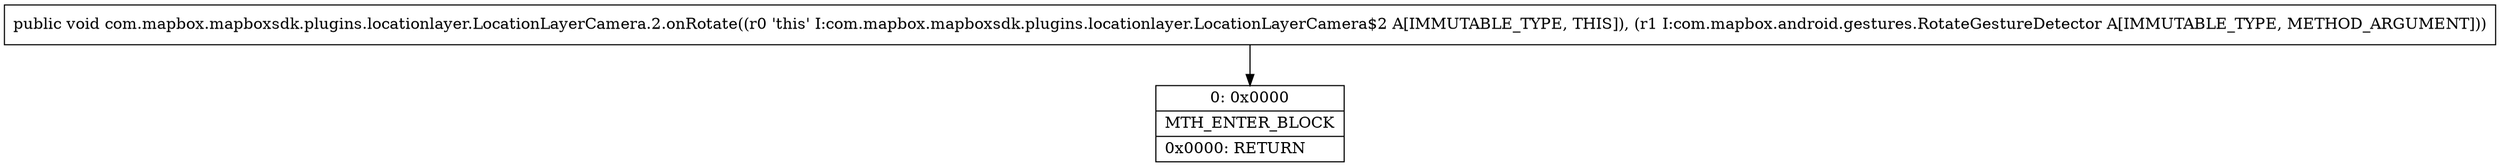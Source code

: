 digraph "CFG forcom.mapbox.mapboxsdk.plugins.locationlayer.LocationLayerCamera.2.onRotate(Lcom\/mapbox\/android\/gestures\/RotateGestureDetector;)V" {
Node_0 [shape=record,label="{0\:\ 0x0000|MTH_ENTER_BLOCK\l|0x0000: RETURN   \l}"];
MethodNode[shape=record,label="{public void com.mapbox.mapboxsdk.plugins.locationlayer.LocationLayerCamera.2.onRotate((r0 'this' I:com.mapbox.mapboxsdk.plugins.locationlayer.LocationLayerCamera$2 A[IMMUTABLE_TYPE, THIS]), (r1 I:com.mapbox.android.gestures.RotateGestureDetector A[IMMUTABLE_TYPE, METHOD_ARGUMENT])) }"];
MethodNode -> Node_0;
}


